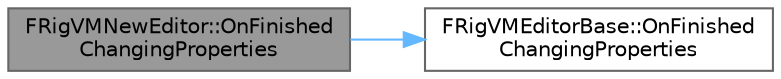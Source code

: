 digraph "FRigVMNewEditor::OnFinishedChangingProperties"
{
 // INTERACTIVE_SVG=YES
 // LATEX_PDF_SIZE
  bgcolor="transparent";
  edge [fontname=Helvetica,fontsize=10,labelfontname=Helvetica,labelfontsize=10];
  node [fontname=Helvetica,fontsize=10,shape=box,height=0.2,width=0.4];
  rankdir="LR";
  Node1 [id="Node000001",label="FRigVMNewEditor::OnFinished\lChangingProperties",height=0.2,width=0.4,color="gray40", fillcolor="grey60", style="filled", fontcolor="black",tooltip="delegate for changing property"];
  Node1 -> Node2 [id="edge1_Node000001_Node000002",color="steelblue1",style="solid",tooltip=" "];
  Node2 [id="Node000002",label="FRigVMEditorBase::OnFinished\lChangingProperties",height=0.2,width=0.4,color="grey40", fillcolor="white", style="filled",URL="$d0/dbd/classFRigVMEditorBase.html#a759c978a22751bf8622ece548c3a18f9",tooltip="delegate for changing property"];
}

